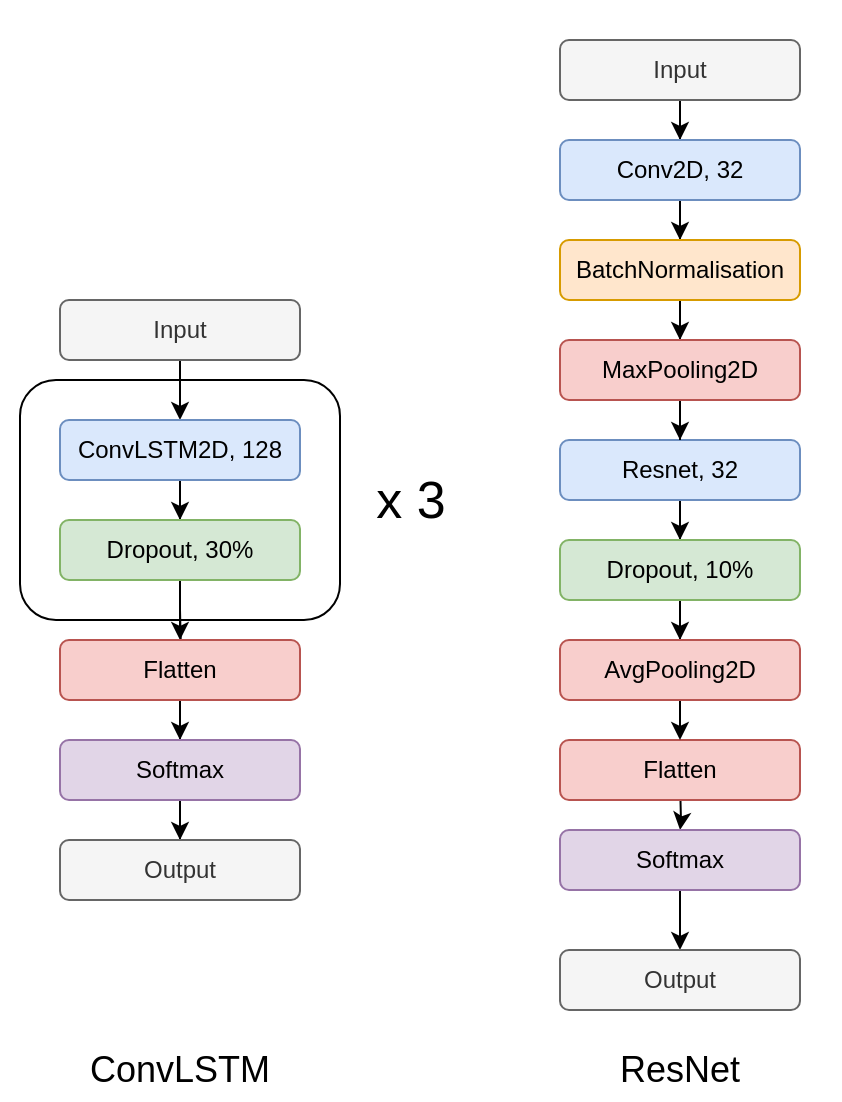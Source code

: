 <mxfile version="16.4.5" type="device"><diagram id="_EOQr_xdFU6xPG6DxC4J" name="Page-1"><mxGraphModel dx="786" dy="1136" grid="1" gridSize="10" guides="1" tooltips="1" connect="1" arrows="1" fold="1" page="1" pageScale="1" pageWidth="827" pageHeight="1169" math="0" shadow="0"><root><mxCell id="0"/><mxCell id="1" parent="0"/><mxCell id="PaUNMBoKH5SAITE80V1_-9" value="" style="rounded=0;whiteSpace=wrap;html=1;fontSize=15;strokeColor=none;" parent="1" vertex="1"><mxGeometry x="280" y="210" width="420" height="550" as="geometry"/></mxCell><mxCell id="G0MzDG56OE0BlV_ms_Rf-6" value="" style="rounded=1;whiteSpace=wrap;html=1;" parent="1" vertex="1"><mxGeometry x="290" y="400" width="160" height="120" as="geometry"/></mxCell><mxCell id="G0MzDG56OE0BlV_ms_Rf-3" value="" style="edgeStyle=orthogonalEdgeStyle;rounded=0;orthogonalLoop=1;jettySize=auto;html=1;" parent="1" source="G0MzDG56OE0BlV_ms_Rf-1" target="G0MzDG56OE0BlV_ms_Rf-2" edge="1"><mxGeometry relative="1" as="geometry"/></mxCell><mxCell id="G0MzDG56OE0BlV_ms_Rf-1" value="Input" style="rounded=1;whiteSpace=wrap;html=1;fillColor=#f5f5f5;fontColor=#333333;strokeColor=#666666;" parent="1" vertex="1"><mxGeometry x="310" y="360" width="120" height="30" as="geometry"/></mxCell><mxCell id="G0MzDG56OE0BlV_ms_Rf-5" value="" style="edgeStyle=orthogonalEdgeStyle;rounded=0;orthogonalLoop=1;jettySize=auto;html=1;" parent="1" source="G0MzDG56OE0BlV_ms_Rf-2" target="G0MzDG56OE0BlV_ms_Rf-4" edge="1"><mxGeometry relative="1" as="geometry"/></mxCell><mxCell id="G0MzDG56OE0BlV_ms_Rf-2" value="ConvLSTM2D, 128" style="rounded=1;whiteSpace=wrap;html=1;fillColor=#dae8fc;strokeColor=#6c8ebf;" parent="1" vertex="1"><mxGeometry x="310" y="420" width="120" height="30" as="geometry"/></mxCell><mxCell id="PaUNMBoKH5SAITE80V1_-1" style="edgeStyle=orthogonalEdgeStyle;rounded=0;orthogonalLoop=1;jettySize=auto;html=1;entryX=0.5;entryY=0;entryDx=0;entryDy=0;" parent="1" source="G0MzDG56OE0BlV_ms_Rf-4" target="G0MzDG56OE0BlV_ms_Rf-10" edge="1"><mxGeometry relative="1" as="geometry"/></mxCell><mxCell id="G0MzDG56OE0BlV_ms_Rf-4" value="Dropout, 30%" style="rounded=1;whiteSpace=wrap;html=1;fillColor=#d5e8d4;strokeColor=#82b366;" parent="1" vertex="1"><mxGeometry x="310" y="470" width="120" height="30" as="geometry"/></mxCell><mxCell id="G0MzDG56OE0BlV_ms_Rf-7" value="&lt;font style=&quot;font-size: 26px&quot;&gt;x 3&lt;/font&gt;" style="text;html=1;align=center;verticalAlign=middle;resizable=0;points=[];autosize=1;strokeColor=none;fillColor=none;" parent="1" vertex="1"><mxGeometry x="460" y="450" width="50" height="20" as="geometry"/></mxCell><mxCell id="G0MzDG56OE0BlV_ms_Rf-11" value="" style="edgeStyle=orthogonalEdgeStyle;rounded=0;orthogonalLoop=1;jettySize=auto;html=1;fontSize=26;" parent="1" target="G0MzDG56OE0BlV_ms_Rf-10" edge="1"><mxGeometry relative="1" as="geometry"><mxPoint x="370" y="515" as="sourcePoint"/></mxGeometry></mxCell><mxCell id="PaUNMBoKH5SAITE80V1_-7" style="edgeStyle=orthogonalEdgeStyle;rounded=0;orthogonalLoop=1;jettySize=auto;html=1;" parent="1" source="G0MzDG56OE0BlV_ms_Rf-10" target="G0MzDG56OE0BlV_ms_Rf-12" edge="1"><mxGeometry relative="1" as="geometry"/></mxCell><mxCell id="G0MzDG56OE0BlV_ms_Rf-10" value="Flatten" style="rounded=1;whiteSpace=wrap;html=1;fillColor=#f8cecc;strokeColor=#b85450;" parent="1" vertex="1"><mxGeometry x="310" y="530" width="120" height="30" as="geometry"/></mxCell><mxCell id="PaUNMBoKH5SAITE80V1_-8" value="" style="edgeStyle=orthogonalEdgeStyle;rounded=0;orthogonalLoop=1;jettySize=auto;html=1;" parent="1" source="G0MzDG56OE0BlV_ms_Rf-12" target="G0MzDG56OE0BlV_ms_Rf-20" edge="1"><mxGeometry relative="1" as="geometry"/></mxCell><mxCell id="G0MzDG56OE0BlV_ms_Rf-12" value="Softmax" style="whiteSpace=wrap;html=1;rounded=1;fillColor=#e1d5e7;strokeColor=#9673a6;" parent="1" vertex="1"><mxGeometry x="310" y="580" width="120" height="30" as="geometry"/></mxCell><mxCell id="G0MzDG56OE0BlV_ms_Rf-20" value="Output" style="rounded=1;whiteSpace=wrap;html=1;fillColor=#f5f5f5;fontColor=#333333;strokeColor=#666666;" parent="1" vertex="1"><mxGeometry x="310" y="630" width="120" height="30" as="geometry"/></mxCell><mxCell id="PaUNMBoKH5SAITE80V1_-25" value="" style="edgeStyle=orthogonalEdgeStyle;rounded=0;orthogonalLoop=1;jettySize=auto;html=1;" parent="1" source="PaUNMBoKH5SAITE80V1_-12" target="PaUNMBoKH5SAITE80V1_-24" edge="1"><mxGeometry relative="1" as="geometry"/></mxCell><mxCell id="PaUNMBoKH5SAITE80V1_-12" value="Input" style="rounded=1;whiteSpace=wrap;html=1;fillColor=#f5f5f5;fontColor=#333333;strokeColor=#666666;" parent="1" vertex="1"><mxGeometry x="560" y="230" width="120" height="30" as="geometry"/></mxCell><mxCell id="PaUNMBoKH5SAITE80V1_-13" value="" style="edgeStyle=orthogonalEdgeStyle;rounded=0;orthogonalLoop=1;jettySize=auto;html=1;" parent="1" source="PaUNMBoKH5SAITE80V1_-14" target="PaUNMBoKH5SAITE80V1_-16" edge="1"><mxGeometry relative="1" as="geometry"/></mxCell><mxCell id="PaUNMBoKH5SAITE80V1_-14" value="Resnet, 32" style="rounded=1;whiteSpace=wrap;html=1;fillColor=#dae8fc;strokeColor=#6c8ebf;" parent="1" vertex="1"><mxGeometry x="560" y="430" width="120" height="30" as="geometry"/></mxCell><mxCell id="PaUNMBoKH5SAITE80V1_-36" value="" style="edgeStyle=orthogonalEdgeStyle;rounded=0;orthogonalLoop=1;jettySize=auto;html=1;" parent="1" source="PaUNMBoKH5SAITE80V1_-16" target="PaUNMBoKH5SAITE80V1_-33" edge="1"><mxGeometry relative="1" as="geometry"/></mxCell><mxCell id="PaUNMBoKH5SAITE80V1_-16" value="Dropout, 10%" style="rounded=1;whiteSpace=wrap;html=1;fillColor=#d5e8d4;strokeColor=#82b366;" parent="1" vertex="1"><mxGeometry x="560" y="480" width="120" height="30" as="geometry"/></mxCell><mxCell id="PaUNMBoKH5SAITE80V1_-18" value="" style="edgeStyle=orthogonalEdgeStyle;rounded=0;orthogonalLoop=1;jettySize=auto;html=1;fontSize=26;" parent="1" edge="1"><mxGeometry relative="1" as="geometry"><mxPoint x="620" y="580" as="sourcePoint"/><mxPoint x="620" y="600" as="targetPoint"/></mxGeometry></mxCell><mxCell id="PaUNMBoKH5SAITE80V1_-19" style="edgeStyle=orthogonalEdgeStyle;rounded=0;orthogonalLoop=1;jettySize=auto;html=1;" parent="1" target="PaUNMBoKH5SAITE80V1_-22" edge="1"><mxGeometry relative="1" as="geometry"><mxPoint x="620" y="600" as="sourcePoint"/></mxGeometry></mxCell><mxCell id="PaUNMBoKH5SAITE80V1_-20" value="Flatten" style="rounded=1;whiteSpace=wrap;html=1;fillColor=#f8cecc;strokeColor=#b85450;" parent="1" vertex="1"><mxGeometry x="560" y="580" width="120" height="30" as="geometry"/></mxCell><mxCell id="PaUNMBoKH5SAITE80V1_-21" value="" style="edgeStyle=orthogonalEdgeStyle;rounded=0;orthogonalLoop=1;jettySize=auto;html=1;" parent="1" source="PaUNMBoKH5SAITE80V1_-22" target="PaUNMBoKH5SAITE80V1_-23" edge="1"><mxGeometry relative="1" as="geometry"/></mxCell><mxCell id="PaUNMBoKH5SAITE80V1_-22" value="Softmax" style="whiteSpace=wrap;html=1;rounded=1;fillColor=#e1d5e7;strokeColor=#9673a6;" parent="1" vertex="1"><mxGeometry x="560" y="625" width="120" height="30" as="geometry"/></mxCell><mxCell id="PaUNMBoKH5SAITE80V1_-23" value="Output" style="rounded=1;whiteSpace=wrap;html=1;fillColor=#f5f5f5;fontColor=#333333;strokeColor=#666666;" parent="1" vertex="1"><mxGeometry x="560" y="685" width="120" height="30" as="geometry"/></mxCell><mxCell id="PaUNMBoKH5SAITE80V1_-27" value="" style="edgeStyle=orthogonalEdgeStyle;rounded=0;orthogonalLoop=1;jettySize=auto;html=1;" parent="1" source="PaUNMBoKH5SAITE80V1_-24" target="PaUNMBoKH5SAITE80V1_-26" edge="1"><mxGeometry relative="1" as="geometry"/></mxCell><mxCell id="PaUNMBoKH5SAITE80V1_-24" value="Conv2D, 32" style="rounded=1;whiteSpace=wrap;html=1;fillColor=#dae8fc;strokeColor=#6c8ebf;" parent="1" vertex="1"><mxGeometry x="560" y="280" width="120" height="30" as="geometry"/></mxCell><mxCell id="PaUNMBoKH5SAITE80V1_-30" value="" style="edgeStyle=orthogonalEdgeStyle;rounded=0;orthogonalLoop=1;jettySize=auto;html=1;" parent="1" source="PaUNMBoKH5SAITE80V1_-26" target="PaUNMBoKH5SAITE80V1_-28" edge="1"><mxGeometry relative="1" as="geometry"/></mxCell><mxCell id="PaUNMBoKH5SAITE80V1_-26" value="BatchNormalisation" style="rounded=1;whiteSpace=wrap;html=1;fillColor=#ffe6cc;strokeColor=#d79b00;" parent="1" vertex="1"><mxGeometry x="560" y="330" width="120" height="30" as="geometry"/></mxCell><mxCell id="PaUNMBoKH5SAITE80V1_-31" style="edgeStyle=orthogonalEdgeStyle;rounded=0;orthogonalLoop=1;jettySize=auto;html=1;entryX=0.5;entryY=0;entryDx=0;entryDy=0;" parent="1" source="PaUNMBoKH5SAITE80V1_-28" target="PaUNMBoKH5SAITE80V1_-14" edge="1"><mxGeometry relative="1" as="geometry"/></mxCell><mxCell id="PaUNMBoKH5SAITE80V1_-28" value="MaxPooling2D" style="rounded=1;whiteSpace=wrap;html=1;fillColor=#f8cecc;strokeColor=#b85450;" parent="1" vertex="1"><mxGeometry x="560" y="380" width="120" height="30" as="geometry"/></mxCell><mxCell id="PaUNMBoKH5SAITE80V1_-38" style="edgeStyle=orthogonalEdgeStyle;rounded=0;orthogonalLoop=1;jettySize=auto;html=1;entryX=0.5;entryY=0;entryDx=0;entryDy=0;" parent="1" target="PaUNMBoKH5SAITE80V1_-20" edge="1"><mxGeometry relative="1" as="geometry"><mxPoint x="620" y="550" as="sourcePoint"/></mxGeometry></mxCell><mxCell id="PaUNMBoKH5SAITE80V1_-33" value="AvgPooling2D" style="rounded=1;whiteSpace=wrap;html=1;fillColor=#f8cecc;strokeColor=#b85450;" parent="1" vertex="1"><mxGeometry x="560" y="530" width="120" height="30" as="geometry"/></mxCell><mxCell id="PaUNMBoKH5SAITE80V1_-40" value="&lt;font style=&quot;font-size: 18px&quot;&gt;ResNet&lt;/font&gt;" style="text;html=1;strokeColor=none;fillColor=none;align=center;verticalAlign=middle;whiteSpace=wrap;rounded=0;" parent="1" vertex="1"><mxGeometry x="590" y="730" width="60" height="30" as="geometry"/></mxCell><mxCell id="PaUNMBoKH5SAITE80V1_-41" value="&lt;font style=&quot;font-size: 18px&quot;&gt;ConvLSTM&lt;/font&gt;" style="text;html=1;strokeColor=none;fillColor=none;align=center;verticalAlign=middle;whiteSpace=wrap;rounded=0;" parent="1" vertex="1"><mxGeometry x="340" y="730" width="60" height="30" as="geometry"/></mxCell></root></mxGraphModel></diagram></mxfile>
